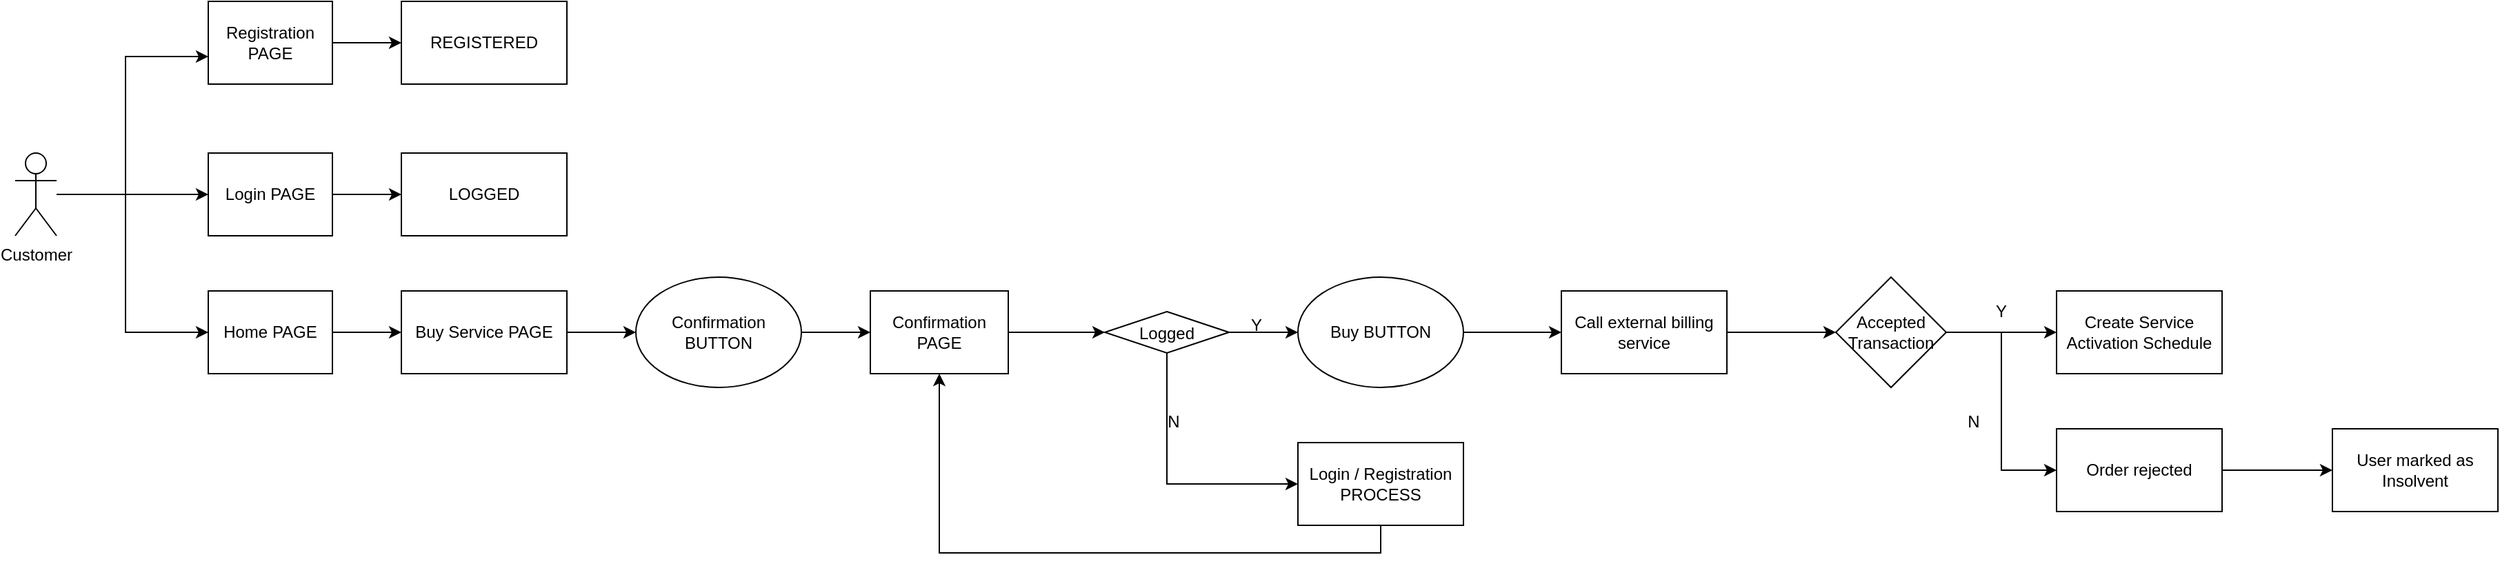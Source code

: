 <mxfile version="15.6.1" type="device"><diagram id="9ZACHuoncmG_NgH6wvVQ" name="Page-1"><mxGraphModel dx="1422" dy="788" grid="1" gridSize="10" guides="1" tooltips="1" connect="1" arrows="1" fold="1" page="1" pageScale="1" pageWidth="827" pageHeight="1169" math="0" shadow="0"><root><mxCell id="0"/><mxCell id="1" parent="0"/><mxCell id="wQ5IGdhvNO_SVJ2MGAyt-5" value="" style="edgeStyle=orthogonalEdgeStyle;rounded=0;orthogonalLoop=1;jettySize=auto;html=1;" edge="1" parent="1" source="wQ5IGdhvNO_SVJ2MGAyt-1" target="wQ5IGdhvNO_SVJ2MGAyt-3"><mxGeometry relative="1" as="geometry"><mxPoint x="190" y="140" as="targetPoint"/><Array as="points"><mxPoint x="140" y="250"/><mxPoint x="140" y="150"/></Array></mxGeometry></mxCell><mxCell id="wQ5IGdhvNO_SVJ2MGAyt-9" style="edgeStyle=orthogonalEdgeStyle;rounded=0;orthogonalLoop=1;jettySize=auto;html=1;entryX=0;entryY=0.5;entryDx=0;entryDy=0;" edge="1" parent="1" source="wQ5IGdhvNO_SVJ2MGAyt-1" target="wQ5IGdhvNO_SVJ2MGAyt-8"><mxGeometry relative="1" as="geometry"/></mxCell><mxCell id="wQ5IGdhvNO_SVJ2MGAyt-14" style="edgeStyle=orthogonalEdgeStyle;rounded=0;orthogonalLoop=1;jettySize=auto;html=1;entryX=0;entryY=0.5;entryDx=0;entryDy=0;" edge="1" parent="1" source="wQ5IGdhvNO_SVJ2MGAyt-1" target="wQ5IGdhvNO_SVJ2MGAyt-13"><mxGeometry relative="1" as="geometry"><Array as="points"><mxPoint x="140" y="250"/><mxPoint x="140" y="350"/></Array></mxGeometry></mxCell><mxCell id="wQ5IGdhvNO_SVJ2MGAyt-1" value="Customer" style="shape=umlActor;verticalLabelPosition=bottom;verticalAlign=top;html=1;outlineConnect=0;" vertex="1" parent="1"><mxGeometry x="60" y="220" width="30" height="60" as="geometry"/></mxCell><mxCell id="wQ5IGdhvNO_SVJ2MGAyt-7" style="edgeStyle=orthogonalEdgeStyle;rounded=0;orthogonalLoop=1;jettySize=auto;html=1;" edge="1" parent="1" source="wQ5IGdhvNO_SVJ2MGAyt-3" target="wQ5IGdhvNO_SVJ2MGAyt-6"><mxGeometry relative="1" as="geometry"/></mxCell><mxCell id="wQ5IGdhvNO_SVJ2MGAyt-3" value="Registration PAGE" style="rounded=0;whiteSpace=wrap;html=1;" vertex="1" parent="1"><mxGeometry x="200" y="110" width="90" height="60" as="geometry"/></mxCell><mxCell id="wQ5IGdhvNO_SVJ2MGAyt-6" value="REGISTERED" style="rounded=0;whiteSpace=wrap;html=1;" vertex="1" parent="1"><mxGeometry x="340" y="110" width="120" height="60" as="geometry"/></mxCell><mxCell id="wQ5IGdhvNO_SVJ2MGAyt-11" style="edgeStyle=orthogonalEdgeStyle;rounded=0;orthogonalLoop=1;jettySize=auto;html=1;" edge="1" parent="1" source="wQ5IGdhvNO_SVJ2MGAyt-8" target="wQ5IGdhvNO_SVJ2MGAyt-10"><mxGeometry relative="1" as="geometry"/></mxCell><mxCell id="wQ5IGdhvNO_SVJ2MGAyt-8" value="Login PAGE" style="rounded=0;whiteSpace=wrap;html=1;" vertex="1" parent="1"><mxGeometry x="200" y="220" width="90" height="60" as="geometry"/></mxCell><mxCell id="wQ5IGdhvNO_SVJ2MGAyt-10" value="LOGGED" style="rounded=0;whiteSpace=wrap;html=1;" vertex="1" parent="1"><mxGeometry x="340" y="220" width="120" height="60" as="geometry"/></mxCell><mxCell id="wQ5IGdhvNO_SVJ2MGAyt-17" style="edgeStyle=orthogonalEdgeStyle;rounded=0;orthogonalLoop=1;jettySize=auto;html=1;entryX=0;entryY=0.5;entryDx=0;entryDy=0;" edge="1" parent="1" source="wQ5IGdhvNO_SVJ2MGAyt-13" target="wQ5IGdhvNO_SVJ2MGAyt-15"><mxGeometry relative="1" as="geometry"/></mxCell><mxCell id="wQ5IGdhvNO_SVJ2MGAyt-13" value="Home PAGE" style="rounded=0;whiteSpace=wrap;html=1;" vertex="1" parent="1"><mxGeometry x="200" y="320" width="90" height="60" as="geometry"/></mxCell><mxCell id="wQ5IGdhvNO_SVJ2MGAyt-21" style="edgeStyle=orthogonalEdgeStyle;rounded=0;orthogonalLoop=1;jettySize=auto;html=1;entryX=0;entryY=0.5;entryDx=0;entryDy=0;" edge="1" parent="1" source="wQ5IGdhvNO_SVJ2MGAyt-15" target="wQ5IGdhvNO_SVJ2MGAyt-22"><mxGeometry relative="1" as="geometry"><mxPoint x="520" y="350" as="targetPoint"/></mxGeometry></mxCell><mxCell id="wQ5IGdhvNO_SVJ2MGAyt-15" value="Buy Service PAGE" style="rounded=0;whiteSpace=wrap;html=1;" vertex="1" parent="1"><mxGeometry x="340" y="320" width="120" height="60" as="geometry"/></mxCell><mxCell id="wQ5IGdhvNO_SVJ2MGAyt-24" style="edgeStyle=orthogonalEdgeStyle;rounded=0;orthogonalLoop=1;jettySize=auto;html=1;entryX=0;entryY=0.5;entryDx=0;entryDy=0;" edge="1" parent="1" source="wQ5IGdhvNO_SVJ2MGAyt-22" target="wQ5IGdhvNO_SVJ2MGAyt-23"><mxGeometry relative="1" as="geometry"/></mxCell><mxCell id="wQ5IGdhvNO_SVJ2MGAyt-22" value="Confirmation BUTTON" style="ellipse;whiteSpace=wrap;html=1;" vertex="1" parent="1"><mxGeometry x="510" y="310" width="120" height="80" as="geometry"/></mxCell><mxCell id="wQ5IGdhvNO_SVJ2MGAyt-36" style="edgeStyle=orthogonalEdgeStyle;rounded=0;orthogonalLoop=1;jettySize=auto;html=1;entryX=0;entryY=0.5;entryDx=0;entryDy=0;" edge="1" parent="1" source="wQ5IGdhvNO_SVJ2MGAyt-23" target="wQ5IGdhvNO_SVJ2MGAyt-35"><mxGeometry relative="1" as="geometry"/></mxCell><mxCell id="wQ5IGdhvNO_SVJ2MGAyt-23" value="Confirmation PAGE" style="rounded=0;whiteSpace=wrap;html=1;" vertex="1" parent="1"><mxGeometry x="680" y="320" width="100" height="60" as="geometry"/></mxCell><mxCell id="wQ5IGdhvNO_SVJ2MGAyt-40" style="edgeStyle=orthogonalEdgeStyle;rounded=0;orthogonalLoop=1;jettySize=auto;html=1;exitX=1;exitY=0.5;exitDx=0;exitDy=0;" edge="1" parent="1" source="wQ5IGdhvNO_SVJ2MGAyt-35" target="wQ5IGdhvNO_SVJ2MGAyt-41"><mxGeometry relative="1" as="geometry"><mxPoint x="1020" y="350" as="targetPoint"/></mxGeometry></mxCell><mxCell id="wQ5IGdhvNO_SVJ2MGAyt-44" style="edgeStyle=orthogonalEdgeStyle;rounded=0;orthogonalLoop=1;jettySize=auto;html=1;entryX=0;entryY=0.5;entryDx=0;entryDy=0;" edge="1" parent="1" source="wQ5IGdhvNO_SVJ2MGAyt-35" target="wQ5IGdhvNO_SVJ2MGAyt-43"><mxGeometry relative="1" as="geometry"><Array as="points"><mxPoint x="895" y="460"/></Array></mxGeometry></mxCell><mxCell id="wQ5IGdhvNO_SVJ2MGAyt-35" value="Logged" style="rhombus;" vertex="1" parent="1"><mxGeometry x="850" y="335" width="90" height="30" as="geometry"/></mxCell><mxCell id="wQ5IGdhvNO_SVJ2MGAyt-49" style="edgeStyle=orthogonalEdgeStyle;rounded=0;orthogonalLoop=1;jettySize=auto;html=1;exitX=1;exitY=0.5;exitDx=0;exitDy=0;entryX=0;entryY=0.5;entryDx=0;entryDy=0;" edge="1" parent="1" source="wQ5IGdhvNO_SVJ2MGAyt-41" target="wQ5IGdhvNO_SVJ2MGAyt-48"><mxGeometry relative="1" as="geometry"/></mxCell><mxCell id="wQ5IGdhvNO_SVJ2MGAyt-41" value="Buy BUTTON" style="ellipse;whiteSpace=wrap;html=1;" vertex="1" parent="1"><mxGeometry x="990" y="310" width="120" height="80" as="geometry"/></mxCell><mxCell id="wQ5IGdhvNO_SVJ2MGAyt-42" value="Y" style="text;html=1;strokeColor=none;fillColor=none;align=center;verticalAlign=middle;whiteSpace=wrap;rounded=0;" vertex="1" parent="1"><mxGeometry x="930" y="330" width="60" height="30" as="geometry"/></mxCell><mxCell id="wQ5IGdhvNO_SVJ2MGAyt-47" style="edgeStyle=orthogonalEdgeStyle;rounded=0;orthogonalLoop=1;jettySize=auto;html=1;entryX=0.5;entryY=1;entryDx=0;entryDy=0;" edge="1" parent="1" source="wQ5IGdhvNO_SVJ2MGAyt-43" target="wQ5IGdhvNO_SVJ2MGAyt-23"><mxGeometry relative="1" as="geometry"><Array as="points"><mxPoint x="1050" y="510"/><mxPoint x="730" y="510"/></Array></mxGeometry></mxCell><mxCell id="wQ5IGdhvNO_SVJ2MGAyt-43" value="&lt;div&gt;Login / Registration&lt;/div&gt;&lt;div&gt;PROCESS&lt;br&gt;&lt;/div&gt;" style="rounded=0;whiteSpace=wrap;html=1;" vertex="1" parent="1"><mxGeometry x="990" y="430" width="120" height="60" as="geometry"/></mxCell><mxCell id="wQ5IGdhvNO_SVJ2MGAyt-45" value="N" style="text;html=1;strokeColor=none;fillColor=none;align=center;verticalAlign=middle;whiteSpace=wrap;rounded=0;" vertex="1" parent="1"><mxGeometry x="870" y="400" width="60" height="30" as="geometry"/></mxCell><mxCell id="wQ5IGdhvNO_SVJ2MGAyt-51" style="edgeStyle=orthogonalEdgeStyle;rounded=0;orthogonalLoop=1;jettySize=auto;html=1;entryX=0;entryY=0.5;entryDx=0;entryDy=0;" edge="1" parent="1" source="wQ5IGdhvNO_SVJ2MGAyt-48" target="wQ5IGdhvNO_SVJ2MGAyt-50"><mxGeometry relative="1" as="geometry"/></mxCell><mxCell id="wQ5IGdhvNO_SVJ2MGAyt-48" value="Call external billing service" style="rounded=0;whiteSpace=wrap;html=1;" vertex="1" parent="1"><mxGeometry x="1181" y="320" width="120" height="60" as="geometry"/></mxCell><mxCell id="wQ5IGdhvNO_SVJ2MGAyt-54" style="edgeStyle=orthogonalEdgeStyle;rounded=0;orthogonalLoop=1;jettySize=auto;html=1;" edge="1" parent="1" source="wQ5IGdhvNO_SVJ2MGAyt-50" target="wQ5IGdhvNO_SVJ2MGAyt-53"><mxGeometry relative="1" as="geometry"/></mxCell><mxCell id="wQ5IGdhvNO_SVJ2MGAyt-58" style="edgeStyle=orthogonalEdgeStyle;rounded=0;orthogonalLoop=1;jettySize=auto;html=1;entryX=0;entryY=0.5;entryDx=0;entryDy=0;" edge="1" parent="1" source="wQ5IGdhvNO_SVJ2MGAyt-50" target="wQ5IGdhvNO_SVJ2MGAyt-57"><mxGeometry relative="1" as="geometry"/></mxCell><mxCell id="wQ5IGdhvNO_SVJ2MGAyt-50" value="Accepted Transaction" style="rhombus;whiteSpace=wrap;html=1;" vertex="1" parent="1"><mxGeometry x="1380" y="310" width="80" height="80" as="geometry"/></mxCell><mxCell id="wQ5IGdhvNO_SVJ2MGAyt-53" value="Create Service Activation Schedule" style="rounded=0;whiteSpace=wrap;html=1;" vertex="1" parent="1"><mxGeometry x="1540" y="320" width="120" height="60" as="geometry"/></mxCell><mxCell id="wQ5IGdhvNO_SVJ2MGAyt-55" value="Y" style="text;html=1;strokeColor=none;fillColor=none;align=center;verticalAlign=middle;whiteSpace=wrap;rounded=0;" vertex="1" parent="1"><mxGeometry x="1470" y="320" width="60" height="30" as="geometry"/></mxCell><mxCell id="wQ5IGdhvNO_SVJ2MGAyt-56" value="User marked as Insolvent" style="rounded=0;whiteSpace=wrap;html=1;" vertex="1" parent="1"><mxGeometry x="1740" y="420" width="120" height="60" as="geometry"/></mxCell><mxCell id="wQ5IGdhvNO_SVJ2MGAyt-60" style="edgeStyle=orthogonalEdgeStyle;rounded=0;orthogonalLoop=1;jettySize=auto;html=1;" edge="1" parent="1" source="wQ5IGdhvNO_SVJ2MGAyt-57" target="wQ5IGdhvNO_SVJ2MGAyt-56"><mxGeometry relative="1" as="geometry"/></mxCell><mxCell id="wQ5IGdhvNO_SVJ2MGAyt-57" value="Order rejected" style="rounded=0;whiteSpace=wrap;html=1;" vertex="1" parent="1"><mxGeometry x="1540" y="420" width="120" height="60" as="geometry"/></mxCell><mxCell id="wQ5IGdhvNO_SVJ2MGAyt-59" value="N" style="text;html=1;strokeColor=none;fillColor=none;align=center;verticalAlign=middle;whiteSpace=wrap;rounded=0;" vertex="1" parent="1"><mxGeometry x="1450" y="400" width="60" height="30" as="geometry"/></mxCell></root></mxGraphModel></diagram></mxfile>